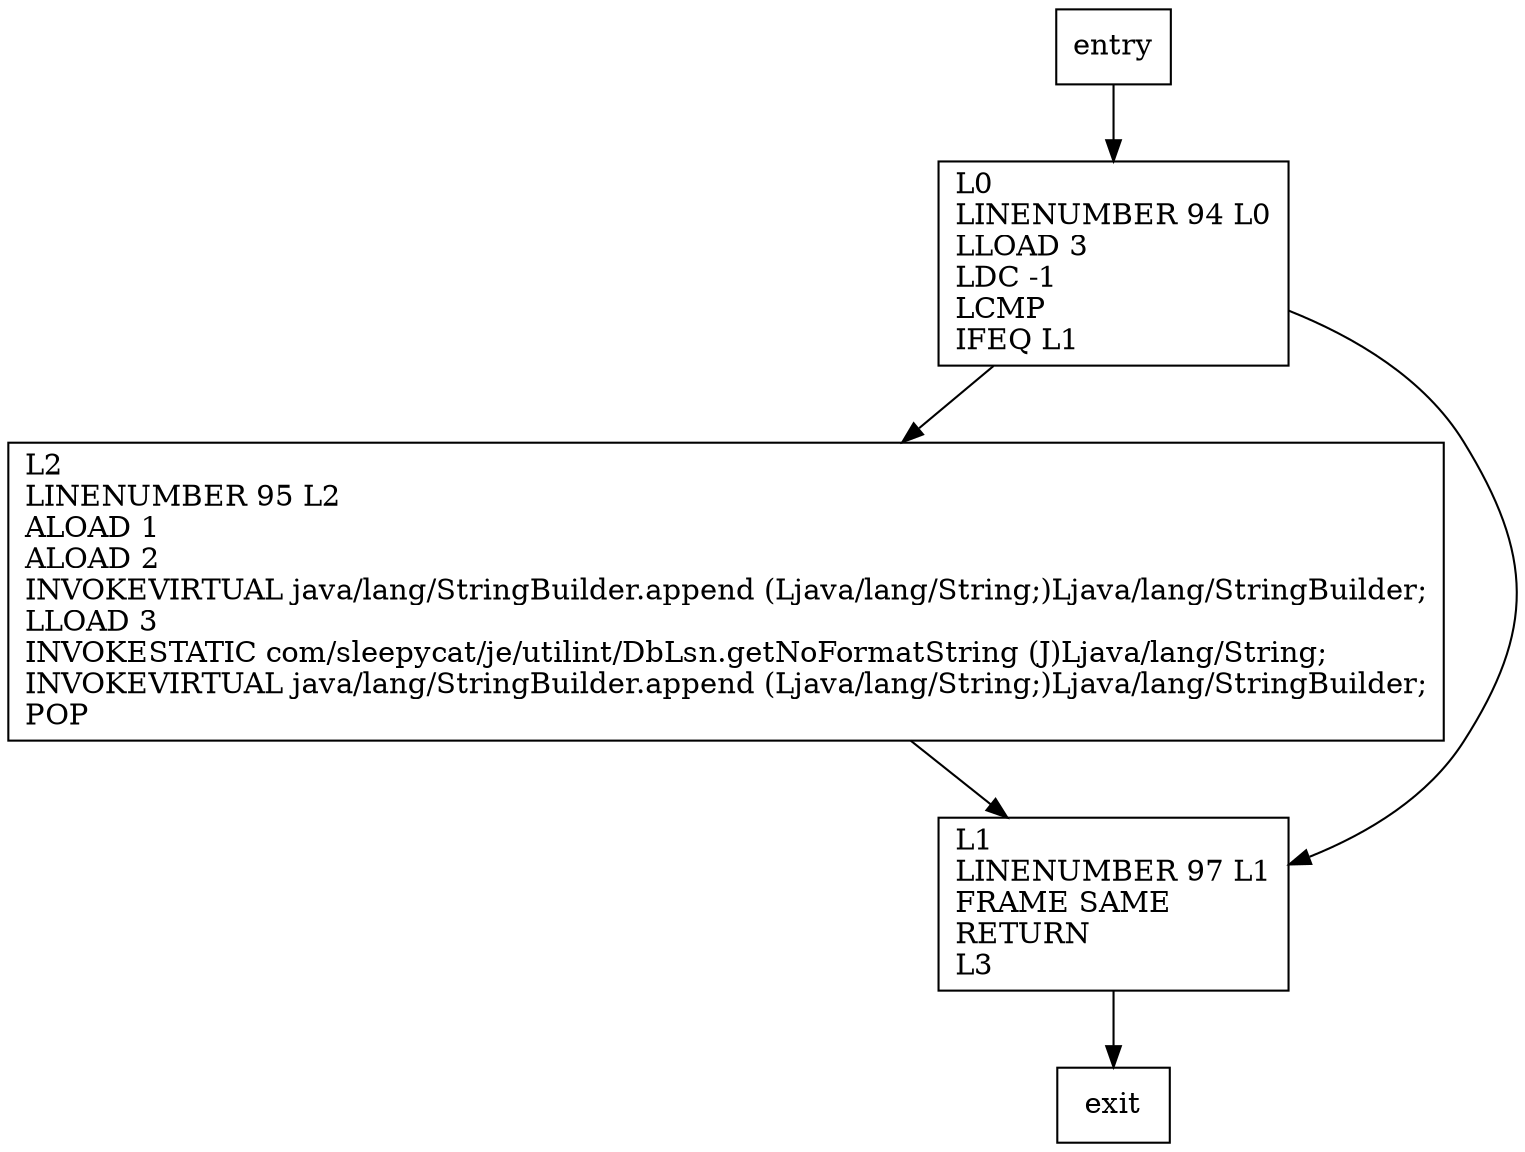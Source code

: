digraph appendLsn {
node [shape=record];
1930186237 [label="L0\lLINENUMBER 94 L0\lLLOAD 3\lLDC -1\lLCMP\lIFEQ L1\l"];
1936262654 [label="L2\lLINENUMBER 95 L2\lALOAD 1\lALOAD 2\lINVOKEVIRTUAL java/lang/StringBuilder.append (Ljava/lang/String;)Ljava/lang/StringBuilder;\lLLOAD 3\lINVOKESTATIC com/sleepycat/je/utilint/DbLsn.getNoFormatString (J)Ljava/lang/String;\lINVOKEVIRTUAL java/lang/StringBuilder.append (Ljava/lang/String;)Ljava/lang/StringBuilder;\lPOP\l"];
464849318 [label="L1\lLINENUMBER 97 L1\lFRAME SAME\lRETURN\lL3\l"];
entry;
exit;
entry -> 1930186237;
1930186237 -> 1936262654;
1930186237 -> 464849318;
1936262654 -> 464849318;
464849318 -> exit;
}
